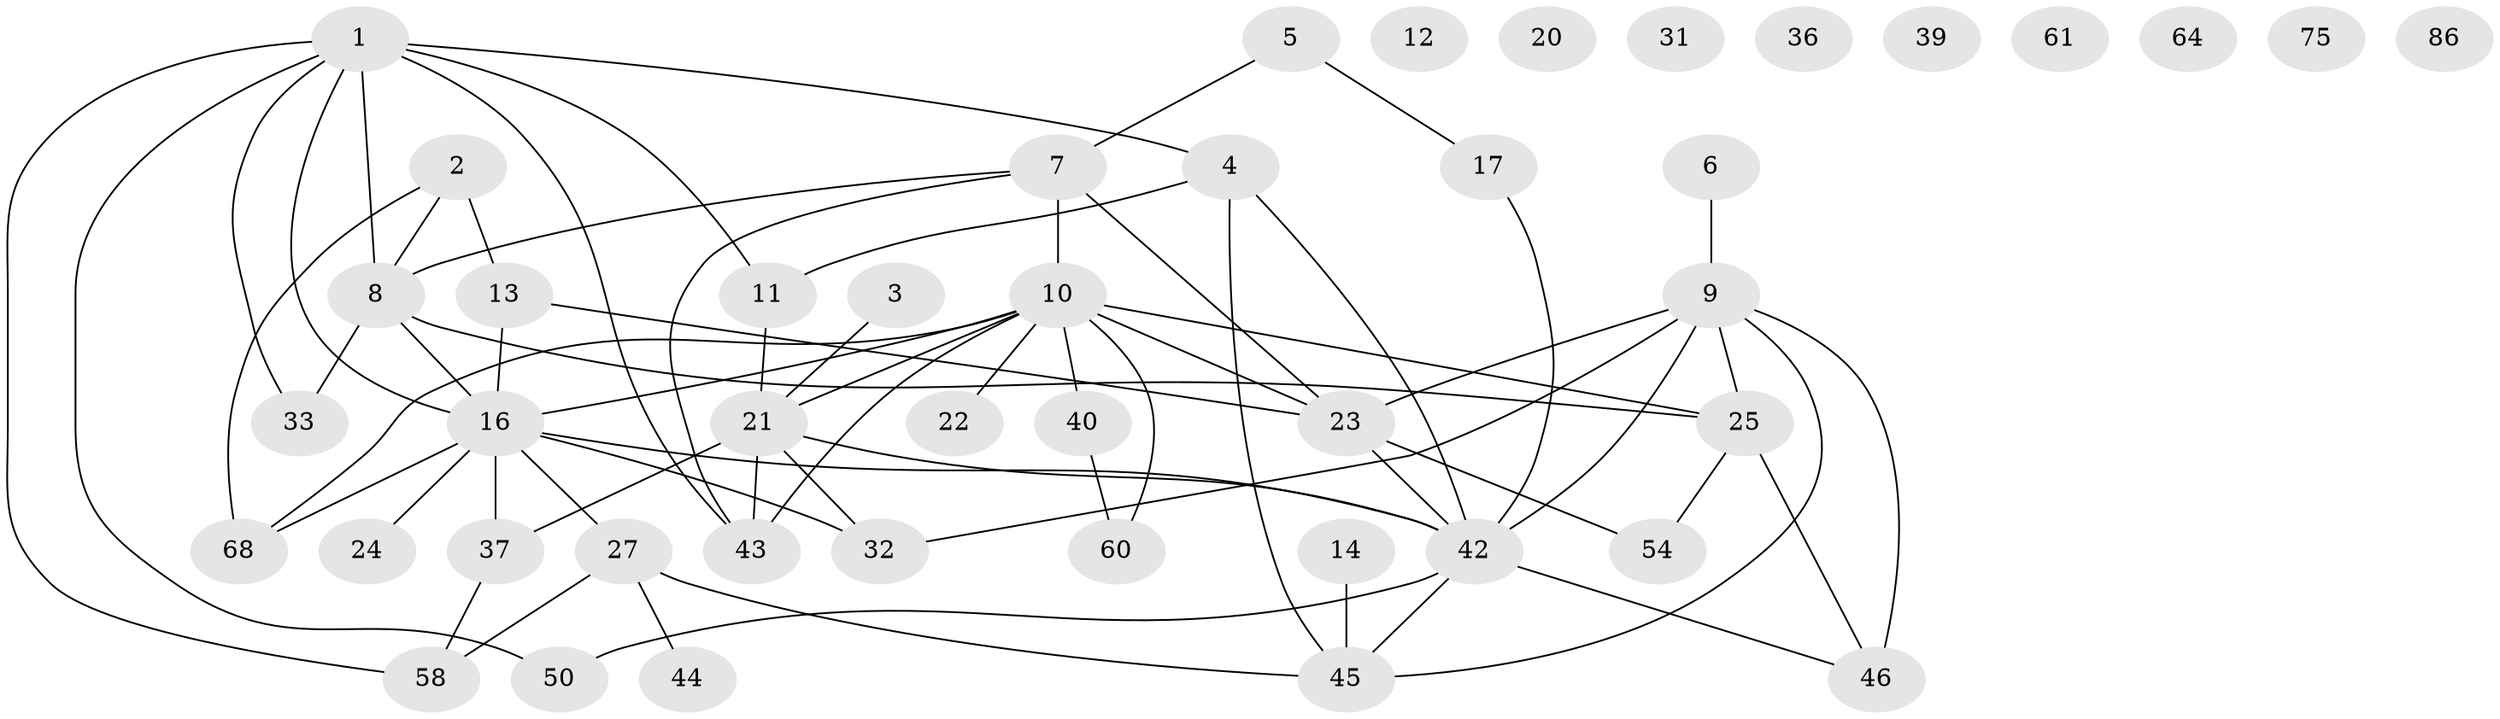 // original degree distribution, {5: 0.0449438202247191, 3: 0.2696629213483146, 2: 0.2247191011235955, 4: 0.1348314606741573, 1: 0.16853932584269662, 0: 0.0898876404494382, 6: 0.056179775280898875, 7: 0.011235955056179775}
// Generated by graph-tools (version 1.1) at 2025/12/03/09/25 04:12:59]
// undirected, 44 vertices, 67 edges
graph export_dot {
graph [start="1"]
  node [color=gray90,style=filled];
  1 [super="+35"];
  2 [super="+69"];
  3 [super="+81"];
  4;
  5;
  6 [super="+34+15"];
  7 [super="+70+55"];
  8 [super="+30"];
  9 [super="+49"];
  10 [super="+18+26"];
  11;
  12 [super="+82"];
  13;
  14;
  16 [super="+19+51"];
  17 [super="+52"];
  20;
  21 [super="+67"];
  22;
  23 [super="+38"];
  24;
  25 [super="+29"];
  27 [super="+57"];
  31;
  32;
  33 [super="+62"];
  36;
  37;
  39;
  40;
  42 [super="+74+71"];
  43 [super="+53"];
  44;
  45 [super="+56"];
  46;
  50;
  54;
  58;
  60 [super="+63"];
  61;
  64;
  68;
  75;
  86;
  1 -- 33;
  1 -- 50;
  1 -- 58;
  1 -- 4;
  1 -- 8 [weight=2];
  1 -- 11;
  1 -- 16;
  1 -- 43;
  2 -- 68;
  2 -- 8;
  2 -- 13;
  3 -- 21;
  4 -- 11;
  4 -- 45;
  4 -- 42;
  5 -- 7;
  5 -- 17;
  6 -- 9;
  7 -- 8;
  7 -- 10;
  7 -- 23;
  7 -- 43;
  8 -- 25;
  8 -- 33;
  8 -- 16;
  9 -- 45;
  9 -- 32;
  9 -- 25;
  9 -- 42;
  9 -- 46;
  9 -- 23;
  10 -- 40;
  10 -- 16;
  10 -- 21;
  10 -- 22;
  10 -- 25;
  10 -- 60;
  10 -- 68;
  10 -- 23 [weight=2];
  10 -- 43;
  11 -- 21;
  13 -- 16;
  13 -- 23;
  14 -- 45;
  16 -- 32 [weight=2];
  16 -- 68;
  16 -- 37;
  16 -- 42;
  16 -- 24;
  16 -- 27;
  17 -- 42;
  21 -- 32;
  21 -- 37;
  21 -- 42;
  21 -- 43;
  23 -- 54;
  23 -- 42;
  25 -- 54;
  25 -- 46;
  27 -- 58;
  27 -- 44;
  27 -- 45;
  37 -- 58;
  40 -- 60;
  42 -- 45;
  42 -- 50;
  42 -- 46;
}
